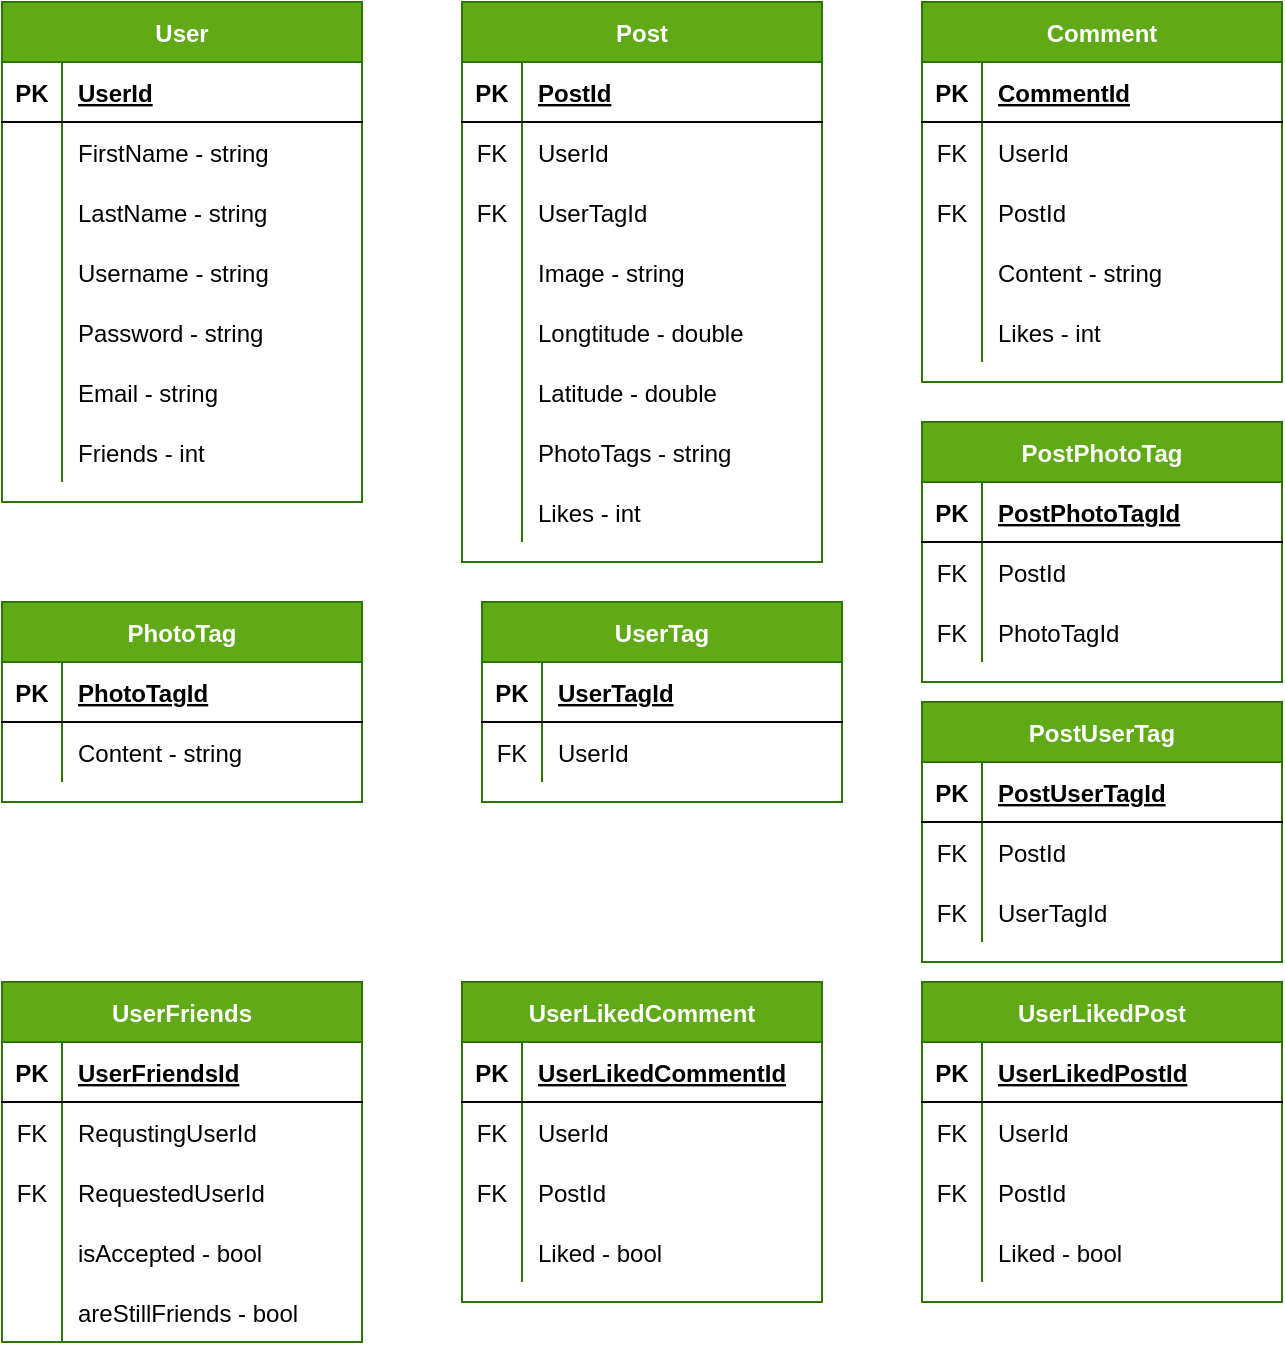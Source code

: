 <mxfile version="14.2.4" type="embed">
    <diagram id="I5NJvTmJMF4nNeyqEDwr" name="Page-1">
        <mxGraphModel dx="1089" dy="403" grid="1" gridSize="10" guides="1" tooltips="1" connect="1" arrows="1" fold="1" page="1" pageScale="1" pageWidth="850" pageHeight="1100" math="0" shadow="0">
            <root>
                <mxCell id="0"/>
                <mxCell id="1" parent="0"/>
                <mxCell id="ZgdpZ0IjfN8x_XqRDHBk-5" value="User" style="shape=table;startSize=30;container=1;collapsible=1;childLayout=tableLayout;fixedRows=1;rowLines=0;fontStyle=1;align=center;resizeLast=1;fillColor=#60a917;strokeColor=#2D7600;fontColor=#ffffff;" parent="1" vertex="1">
                    <mxGeometry x="40" y="40" width="180" height="250" as="geometry"/>
                </mxCell>
                <mxCell id="ZgdpZ0IjfN8x_XqRDHBk-6" value="" style="shape=partialRectangle;collapsible=0;dropTarget=0;pointerEvents=0;fillColor=none;top=0;left=0;bottom=1;right=0;points=[[0,0.5],[1,0.5]];portConstraint=eastwest;" parent="ZgdpZ0IjfN8x_XqRDHBk-5" vertex="1">
                    <mxGeometry y="30" width="180" height="30" as="geometry"/>
                </mxCell>
                <mxCell id="ZgdpZ0IjfN8x_XqRDHBk-7" value="PK" style="shape=partialRectangle;connectable=0;fillColor=none;top=0;left=0;bottom=0;right=0;fontStyle=1;overflow=hidden;" parent="ZgdpZ0IjfN8x_XqRDHBk-6" vertex="1">
                    <mxGeometry width="30" height="30" as="geometry"/>
                </mxCell>
                <mxCell id="ZgdpZ0IjfN8x_XqRDHBk-8" value="UserId" style="shape=partialRectangle;connectable=0;fillColor=none;top=0;left=0;bottom=0;right=0;align=left;spacingLeft=6;fontStyle=5;overflow=hidden;" parent="ZgdpZ0IjfN8x_XqRDHBk-6" vertex="1">
                    <mxGeometry x="30" width="150" height="30" as="geometry"/>
                </mxCell>
                <mxCell id="ZgdpZ0IjfN8x_XqRDHBk-9" value="" style="shape=partialRectangle;collapsible=0;dropTarget=0;pointerEvents=0;fillColor=none;top=0;left=0;bottom=0;right=0;points=[[0,0.5],[1,0.5]];portConstraint=eastwest;" parent="ZgdpZ0IjfN8x_XqRDHBk-5" vertex="1">
                    <mxGeometry y="60" width="180" height="30" as="geometry"/>
                </mxCell>
                <mxCell id="ZgdpZ0IjfN8x_XqRDHBk-10" value="" style="shape=partialRectangle;connectable=0;fillColor=none;top=0;left=0;bottom=0;right=0;editable=1;overflow=hidden;" parent="ZgdpZ0IjfN8x_XqRDHBk-9" vertex="1">
                    <mxGeometry width="30" height="30" as="geometry"/>
                </mxCell>
                <mxCell id="ZgdpZ0IjfN8x_XqRDHBk-11" value="FirstName - string" style="shape=partialRectangle;connectable=0;fillColor=none;top=0;left=0;bottom=0;right=0;align=left;spacingLeft=6;overflow=hidden;" parent="ZgdpZ0IjfN8x_XqRDHBk-9" vertex="1">
                    <mxGeometry x="30" width="150" height="30" as="geometry"/>
                </mxCell>
                <mxCell id="ZgdpZ0IjfN8x_XqRDHBk-12" value="" style="shape=partialRectangle;collapsible=0;dropTarget=0;pointerEvents=0;fillColor=none;top=0;left=0;bottom=0;right=0;points=[[0,0.5],[1,0.5]];portConstraint=eastwest;" parent="ZgdpZ0IjfN8x_XqRDHBk-5" vertex="1">
                    <mxGeometry y="90" width="180" height="30" as="geometry"/>
                </mxCell>
                <mxCell id="ZgdpZ0IjfN8x_XqRDHBk-13" value="" style="shape=partialRectangle;connectable=0;fillColor=none;top=0;left=0;bottom=0;right=0;editable=1;overflow=hidden;" parent="ZgdpZ0IjfN8x_XqRDHBk-12" vertex="1">
                    <mxGeometry width="30" height="30" as="geometry"/>
                </mxCell>
                <mxCell id="ZgdpZ0IjfN8x_XqRDHBk-14" value="LastName - string" style="shape=partialRectangle;connectable=0;fillColor=none;top=0;left=0;bottom=0;right=0;align=left;spacingLeft=6;overflow=hidden;" parent="ZgdpZ0IjfN8x_XqRDHBk-12" vertex="1">
                    <mxGeometry x="30" width="150" height="30" as="geometry"/>
                </mxCell>
                <mxCell id="ZgdpZ0IjfN8x_XqRDHBk-15" value="" style="shape=partialRectangle;collapsible=0;dropTarget=0;pointerEvents=0;fillColor=none;top=0;left=0;bottom=0;right=0;points=[[0,0.5],[1,0.5]];portConstraint=eastwest;" parent="ZgdpZ0IjfN8x_XqRDHBk-5" vertex="1">
                    <mxGeometry y="120" width="180" height="30" as="geometry"/>
                </mxCell>
                <mxCell id="ZgdpZ0IjfN8x_XqRDHBk-16" value="" style="shape=partialRectangle;connectable=0;fillColor=none;top=0;left=0;bottom=0;right=0;editable=1;overflow=hidden;" parent="ZgdpZ0IjfN8x_XqRDHBk-15" vertex="1">
                    <mxGeometry width="30" height="30" as="geometry"/>
                </mxCell>
                <mxCell id="ZgdpZ0IjfN8x_XqRDHBk-17" value="Username - string" style="shape=partialRectangle;connectable=0;fillColor=none;top=0;left=0;bottom=0;right=0;align=left;spacingLeft=6;overflow=hidden;" parent="ZgdpZ0IjfN8x_XqRDHBk-15" vertex="1">
                    <mxGeometry x="30" width="150" height="30" as="geometry"/>
                </mxCell>
                <mxCell id="ZgdpZ0IjfN8x_XqRDHBk-19" value="" style="shape=partialRectangle;collapsible=0;dropTarget=0;pointerEvents=0;fillColor=none;top=0;left=0;bottom=0;right=0;points=[[0,0.5],[1,0.5]];portConstraint=eastwest;" parent="ZgdpZ0IjfN8x_XqRDHBk-5" vertex="1">
                    <mxGeometry y="150" width="180" height="30" as="geometry"/>
                </mxCell>
                <mxCell id="ZgdpZ0IjfN8x_XqRDHBk-20" value="" style="shape=partialRectangle;connectable=0;fillColor=none;top=0;left=0;bottom=0;right=0;editable=1;overflow=hidden;" parent="ZgdpZ0IjfN8x_XqRDHBk-19" vertex="1">
                    <mxGeometry width="30" height="30" as="geometry"/>
                </mxCell>
                <mxCell id="ZgdpZ0IjfN8x_XqRDHBk-21" value="Password - string" style="shape=partialRectangle;connectable=0;fillColor=none;top=0;left=0;bottom=0;right=0;align=left;spacingLeft=6;overflow=hidden;" parent="ZgdpZ0IjfN8x_XqRDHBk-19" vertex="1">
                    <mxGeometry x="30" width="150" height="30" as="geometry"/>
                </mxCell>
                <mxCell id="ZgdpZ0IjfN8x_XqRDHBk-22" value="" style="shape=partialRectangle;collapsible=0;dropTarget=0;pointerEvents=0;fillColor=none;top=0;left=0;bottom=0;right=0;points=[[0,0.5],[1,0.5]];portConstraint=eastwest;" parent="ZgdpZ0IjfN8x_XqRDHBk-5" vertex="1">
                    <mxGeometry y="180" width="180" height="30" as="geometry"/>
                </mxCell>
                <mxCell id="ZgdpZ0IjfN8x_XqRDHBk-23" value="" style="shape=partialRectangle;connectable=0;fillColor=none;top=0;left=0;bottom=0;right=0;editable=1;overflow=hidden;" parent="ZgdpZ0IjfN8x_XqRDHBk-22" vertex="1">
                    <mxGeometry width="30" height="30" as="geometry"/>
                </mxCell>
                <mxCell id="ZgdpZ0IjfN8x_XqRDHBk-24" value="Email - string" style="shape=partialRectangle;connectable=0;fillColor=none;top=0;left=0;bottom=0;right=0;align=left;spacingLeft=6;overflow=hidden;" parent="ZgdpZ0IjfN8x_XqRDHBk-22" vertex="1">
                    <mxGeometry x="30" width="150" height="30" as="geometry"/>
                </mxCell>
                <mxCell id="ZgdpZ0IjfN8x_XqRDHBk-96" value="" style="shape=partialRectangle;collapsible=0;dropTarget=0;pointerEvents=0;fillColor=none;top=0;left=0;bottom=0;right=0;points=[[0,0.5],[1,0.5]];portConstraint=eastwest;" parent="ZgdpZ0IjfN8x_XqRDHBk-5" vertex="1">
                    <mxGeometry y="210" width="180" height="30" as="geometry"/>
                </mxCell>
                <mxCell id="ZgdpZ0IjfN8x_XqRDHBk-97" value="" style="shape=partialRectangle;connectable=0;fillColor=none;top=0;left=0;bottom=0;right=0;editable=1;overflow=hidden;" parent="ZgdpZ0IjfN8x_XqRDHBk-96" vertex="1">
                    <mxGeometry width="30" height="30" as="geometry"/>
                </mxCell>
                <mxCell id="ZgdpZ0IjfN8x_XqRDHBk-98" value="Friends - int" style="shape=partialRectangle;connectable=0;fillColor=none;top=0;left=0;bottom=0;right=0;align=left;spacingLeft=6;overflow=hidden;" parent="ZgdpZ0IjfN8x_XqRDHBk-96" vertex="1">
                    <mxGeometry x="30" width="150" height="30" as="geometry"/>
                </mxCell>
                <mxCell id="ZgdpZ0IjfN8x_XqRDHBk-25" value="Post" style="shape=table;startSize=30;container=1;collapsible=1;childLayout=tableLayout;fixedRows=1;rowLines=0;fontStyle=1;align=center;resizeLast=1;fillColor=#60a917;strokeColor=#2D7600;fontColor=#ffffff;" parent="1" vertex="1">
                    <mxGeometry x="270" y="40" width="180" height="280" as="geometry"/>
                </mxCell>
                <mxCell id="ZgdpZ0IjfN8x_XqRDHBk-26" value="" style="shape=partialRectangle;collapsible=0;dropTarget=0;pointerEvents=0;fillColor=none;top=0;left=0;bottom=1;right=0;points=[[0,0.5],[1,0.5]];portConstraint=eastwest;" parent="ZgdpZ0IjfN8x_XqRDHBk-25" vertex="1">
                    <mxGeometry y="30" width="180" height="30" as="geometry"/>
                </mxCell>
                <mxCell id="ZgdpZ0IjfN8x_XqRDHBk-27" value="PK" style="shape=partialRectangle;connectable=0;fillColor=none;top=0;left=0;bottom=0;right=0;fontStyle=1;overflow=hidden;" parent="ZgdpZ0IjfN8x_XqRDHBk-26" vertex="1">
                    <mxGeometry width="30" height="30" as="geometry"/>
                </mxCell>
                <mxCell id="ZgdpZ0IjfN8x_XqRDHBk-28" value="PostId" style="shape=partialRectangle;connectable=0;fillColor=none;top=0;left=0;bottom=0;right=0;align=left;spacingLeft=6;fontStyle=5;overflow=hidden;" parent="ZgdpZ0IjfN8x_XqRDHBk-26" vertex="1">
                    <mxGeometry x="30" width="150" height="30" as="geometry"/>
                </mxCell>
                <mxCell id="ZgdpZ0IjfN8x_XqRDHBk-38" value="" style="shape=partialRectangle;collapsible=0;dropTarget=0;pointerEvents=0;fillColor=none;top=0;left=0;bottom=0;right=0;points=[[0,0.5],[1,0.5]];portConstraint=eastwest;" parent="ZgdpZ0IjfN8x_XqRDHBk-25" vertex="1">
                    <mxGeometry y="60" width="180" height="30" as="geometry"/>
                </mxCell>
                <mxCell id="ZgdpZ0IjfN8x_XqRDHBk-39" value="FK" style="shape=partialRectangle;connectable=0;fillColor=none;top=0;left=0;bottom=0;right=0;fontStyle=0;overflow=hidden;" parent="ZgdpZ0IjfN8x_XqRDHBk-38" vertex="1">
                    <mxGeometry width="30" height="30" as="geometry"/>
                </mxCell>
                <mxCell id="ZgdpZ0IjfN8x_XqRDHBk-40" value="UserId" style="shape=partialRectangle;connectable=0;fillColor=none;top=0;left=0;bottom=0;right=0;align=left;spacingLeft=6;fontStyle=0;overflow=hidden;" parent="ZgdpZ0IjfN8x_XqRDHBk-38" vertex="1">
                    <mxGeometry x="30" width="150" height="30" as="geometry"/>
                </mxCell>
                <mxCell id="ZgdpZ0IjfN8x_XqRDHBk-35" value="" style="shape=partialRectangle;collapsible=0;dropTarget=0;pointerEvents=0;fillColor=none;top=0;left=0;bottom=0;right=0;points=[[0,0.5],[1,0.5]];portConstraint=eastwest;" parent="ZgdpZ0IjfN8x_XqRDHBk-25" vertex="1">
                    <mxGeometry y="90" width="180" height="30" as="geometry"/>
                </mxCell>
                <mxCell id="ZgdpZ0IjfN8x_XqRDHBk-36" value="FK" style="shape=partialRectangle;connectable=0;fillColor=none;top=0;left=0;bottom=0;right=0;editable=1;overflow=hidden;" parent="ZgdpZ0IjfN8x_XqRDHBk-35" vertex="1">
                    <mxGeometry width="30" height="30" as="geometry"/>
                </mxCell>
                <mxCell id="ZgdpZ0IjfN8x_XqRDHBk-37" value="UserTagId" style="shape=partialRectangle;connectable=0;fillColor=none;top=0;left=0;bottom=0;right=0;align=left;spacingLeft=6;overflow=hidden;" parent="ZgdpZ0IjfN8x_XqRDHBk-35" vertex="1">
                    <mxGeometry x="30" width="150" height="30" as="geometry"/>
                </mxCell>
                <mxCell id="ZgdpZ0IjfN8x_XqRDHBk-115" value="" style="shape=partialRectangle;collapsible=0;dropTarget=0;pointerEvents=0;fillColor=none;top=0;left=0;bottom=0;right=0;points=[[0,0.5],[1,0.5]];portConstraint=eastwest;" parent="ZgdpZ0IjfN8x_XqRDHBk-25" vertex="1">
                    <mxGeometry y="120" width="180" height="30" as="geometry"/>
                </mxCell>
                <mxCell id="ZgdpZ0IjfN8x_XqRDHBk-116" value="" style="shape=partialRectangle;connectable=0;fillColor=none;top=0;left=0;bottom=0;right=0;editable=1;overflow=hidden;" parent="ZgdpZ0IjfN8x_XqRDHBk-115" vertex="1">
                    <mxGeometry width="30" height="30" as="geometry"/>
                </mxCell>
                <mxCell id="ZgdpZ0IjfN8x_XqRDHBk-117" value="Image - string" style="shape=partialRectangle;connectable=0;fillColor=none;top=0;left=0;bottom=0;right=0;align=left;spacingLeft=6;overflow=hidden;" parent="ZgdpZ0IjfN8x_XqRDHBk-115" vertex="1">
                    <mxGeometry x="30" width="150" height="30" as="geometry"/>
                </mxCell>
                <mxCell id="ZgdpZ0IjfN8x_XqRDHBk-29" value="" style="shape=partialRectangle;collapsible=0;dropTarget=0;pointerEvents=0;fillColor=none;top=0;left=0;bottom=0;right=0;points=[[0,0.5],[1,0.5]];portConstraint=eastwest;" parent="ZgdpZ0IjfN8x_XqRDHBk-25" vertex="1">
                    <mxGeometry y="150" width="180" height="30" as="geometry"/>
                </mxCell>
                <mxCell id="ZgdpZ0IjfN8x_XqRDHBk-30" value="" style="shape=partialRectangle;connectable=0;fillColor=none;top=0;left=0;bottom=0;right=0;editable=1;overflow=hidden;" parent="ZgdpZ0IjfN8x_XqRDHBk-29" vertex="1">
                    <mxGeometry width="30" height="30" as="geometry"/>
                </mxCell>
                <mxCell id="ZgdpZ0IjfN8x_XqRDHBk-31" value="Longtitude - double" style="shape=partialRectangle;connectable=0;fillColor=none;top=0;left=0;bottom=0;right=0;align=left;spacingLeft=6;overflow=hidden;" parent="ZgdpZ0IjfN8x_XqRDHBk-29" vertex="1">
                    <mxGeometry x="30" width="150" height="30" as="geometry"/>
                </mxCell>
                <mxCell id="ZgdpZ0IjfN8x_XqRDHBk-32" value="" style="shape=partialRectangle;collapsible=0;dropTarget=0;pointerEvents=0;fillColor=none;top=0;left=0;bottom=0;right=0;points=[[0,0.5],[1,0.5]];portConstraint=eastwest;" parent="ZgdpZ0IjfN8x_XqRDHBk-25" vertex="1">
                    <mxGeometry y="180" width="180" height="30" as="geometry"/>
                </mxCell>
                <mxCell id="ZgdpZ0IjfN8x_XqRDHBk-33" value="" style="shape=partialRectangle;connectable=0;fillColor=none;top=0;left=0;bottom=0;right=0;editable=1;overflow=hidden;" parent="ZgdpZ0IjfN8x_XqRDHBk-32" vertex="1">
                    <mxGeometry width="30" height="30" as="geometry"/>
                </mxCell>
                <mxCell id="ZgdpZ0IjfN8x_XqRDHBk-34" value="Latitude - double" style="shape=partialRectangle;connectable=0;fillColor=none;top=0;left=0;bottom=0;right=0;align=left;spacingLeft=6;overflow=hidden;" parent="ZgdpZ0IjfN8x_XqRDHBk-32" vertex="1">
                    <mxGeometry x="30" width="150" height="30" as="geometry"/>
                </mxCell>
                <mxCell id="ZgdpZ0IjfN8x_XqRDHBk-118" value="" style="shape=partialRectangle;collapsible=0;dropTarget=0;pointerEvents=0;fillColor=none;top=0;left=0;bottom=0;right=0;points=[[0,0.5],[1,0.5]];portConstraint=eastwest;" parent="ZgdpZ0IjfN8x_XqRDHBk-25" vertex="1">
                    <mxGeometry y="210" width="180" height="30" as="geometry"/>
                </mxCell>
                <mxCell id="ZgdpZ0IjfN8x_XqRDHBk-119" value="" style="shape=partialRectangle;connectable=0;fillColor=none;top=0;left=0;bottom=0;right=0;editable=1;overflow=hidden;" parent="ZgdpZ0IjfN8x_XqRDHBk-118" vertex="1">
                    <mxGeometry width="30" height="30" as="geometry"/>
                </mxCell>
                <mxCell id="ZgdpZ0IjfN8x_XqRDHBk-120" value="PhotoTags - string" style="shape=partialRectangle;connectable=0;fillColor=none;top=0;left=0;bottom=0;right=0;align=left;spacingLeft=6;overflow=hidden;" parent="ZgdpZ0IjfN8x_XqRDHBk-118" vertex="1">
                    <mxGeometry x="30" width="150" height="30" as="geometry"/>
                </mxCell>
                <mxCell id="ZgdpZ0IjfN8x_XqRDHBk-45" value="" style="shape=partialRectangle;collapsible=0;dropTarget=0;pointerEvents=0;fillColor=none;top=0;left=0;bottom=0;right=0;points=[[0,0.5],[1,0.5]];portConstraint=eastwest;" parent="ZgdpZ0IjfN8x_XqRDHBk-25" vertex="1">
                    <mxGeometry y="240" width="180" height="30" as="geometry"/>
                </mxCell>
                <mxCell id="ZgdpZ0IjfN8x_XqRDHBk-46" value="" style="shape=partialRectangle;connectable=0;fillColor=none;top=0;left=0;bottom=0;right=0;editable=1;overflow=hidden;" parent="ZgdpZ0IjfN8x_XqRDHBk-45" vertex="1">
                    <mxGeometry width="30" height="30" as="geometry"/>
                </mxCell>
                <mxCell id="ZgdpZ0IjfN8x_XqRDHBk-47" value="Likes - int" style="shape=partialRectangle;connectable=0;fillColor=none;top=0;left=0;bottom=0;right=0;align=left;spacingLeft=6;overflow=hidden;" parent="ZgdpZ0IjfN8x_XqRDHBk-45" vertex="1">
                    <mxGeometry x="30" width="150" height="30" as="geometry"/>
                </mxCell>
                <mxCell id="ZgdpZ0IjfN8x_XqRDHBk-48" value="Comment" style="shape=table;startSize=30;container=1;collapsible=1;childLayout=tableLayout;fixedRows=1;rowLines=0;fontStyle=1;align=center;resizeLast=1;fillColor=#60a917;strokeColor=#2D7600;fontColor=#ffffff;" parent="1" vertex="1">
                    <mxGeometry x="500" y="40" width="180" height="190" as="geometry"/>
                </mxCell>
                <mxCell id="ZgdpZ0IjfN8x_XqRDHBk-49" value="" style="shape=partialRectangle;collapsible=0;dropTarget=0;pointerEvents=0;fillColor=none;top=0;left=0;bottom=1;right=0;points=[[0,0.5],[1,0.5]];portConstraint=eastwest;" parent="ZgdpZ0IjfN8x_XqRDHBk-48" vertex="1">
                    <mxGeometry y="30" width="180" height="30" as="geometry"/>
                </mxCell>
                <mxCell id="ZgdpZ0IjfN8x_XqRDHBk-50" value="PK" style="shape=partialRectangle;connectable=0;fillColor=none;top=0;left=0;bottom=0;right=0;fontStyle=1;overflow=hidden;" parent="ZgdpZ0IjfN8x_XqRDHBk-49" vertex="1">
                    <mxGeometry width="30" height="30" as="geometry"/>
                </mxCell>
                <mxCell id="ZgdpZ0IjfN8x_XqRDHBk-51" value="CommentId" style="shape=partialRectangle;connectable=0;fillColor=none;top=0;left=0;bottom=0;right=0;align=left;spacingLeft=6;fontStyle=5;overflow=hidden;" parent="ZgdpZ0IjfN8x_XqRDHBk-49" vertex="1">
                    <mxGeometry x="30" width="150" height="30" as="geometry"/>
                </mxCell>
                <mxCell id="ZgdpZ0IjfN8x_XqRDHBk-55" value="" style="shape=partialRectangle;collapsible=0;dropTarget=0;pointerEvents=0;fillColor=none;top=0;left=0;bottom=0;right=0;points=[[0,0.5],[1,0.5]];portConstraint=eastwest;" parent="ZgdpZ0IjfN8x_XqRDHBk-48" vertex="1">
                    <mxGeometry y="60" width="180" height="30" as="geometry"/>
                </mxCell>
                <mxCell id="ZgdpZ0IjfN8x_XqRDHBk-56" value="FK" style="shape=partialRectangle;connectable=0;fillColor=none;top=0;left=0;bottom=0;right=0;editable=1;overflow=hidden;" parent="ZgdpZ0IjfN8x_XqRDHBk-55" vertex="1">
                    <mxGeometry width="30" height="30" as="geometry"/>
                </mxCell>
                <mxCell id="ZgdpZ0IjfN8x_XqRDHBk-57" value="UserId" style="shape=partialRectangle;connectable=0;fillColor=none;top=0;left=0;bottom=0;right=0;align=left;spacingLeft=6;overflow=hidden;" parent="ZgdpZ0IjfN8x_XqRDHBk-55" vertex="1">
                    <mxGeometry x="30" width="150" height="30" as="geometry"/>
                </mxCell>
                <mxCell id="ZgdpZ0IjfN8x_XqRDHBk-112" value="" style="shape=partialRectangle;collapsible=0;dropTarget=0;pointerEvents=0;fillColor=none;top=0;left=0;bottom=0;right=0;points=[[0,0.5],[1,0.5]];portConstraint=eastwest;" parent="ZgdpZ0IjfN8x_XqRDHBk-48" vertex="1">
                    <mxGeometry y="90" width="180" height="30" as="geometry"/>
                </mxCell>
                <mxCell id="ZgdpZ0IjfN8x_XqRDHBk-113" value="FK" style="shape=partialRectangle;connectable=0;fillColor=none;top=0;left=0;bottom=0;right=0;fontStyle=0;overflow=hidden;" parent="ZgdpZ0IjfN8x_XqRDHBk-112" vertex="1">
                    <mxGeometry width="30" height="30" as="geometry"/>
                </mxCell>
                <mxCell id="ZgdpZ0IjfN8x_XqRDHBk-114" value="PostId" style="shape=partialRectangle;connectable=0;fillColor=none;top=0;left=0;bottom=0;right=0;align=left;spacingLeft=6;fontStyle=0;overflow=hidden;" parent="ZgdpZ0IjfN8x_XqRDHBk-112" vertex="1">
                    <mxGeometry x="30" width="150" height="30" as="geometry"/>
                </mxCell>
                <mxCell id="ZgdpZ0IjfN8x_XqRDHBk-52" value="" style="shape=partialRectangle;collapsible=0;dropTarget=0;pointerEvents=0;fillColor=none;top=0;left=0;bottom=0;right=0;points=[[0,0.5],[1,0.5]];portConstraint=eastwest;" parent="ZgdpZ0IjfN8x_XqRDHBk-48" vertex="1">
                    <mxGeometry y="120" width="180" height="30" as="geometry"/>
                </mxCell>
                <mxCell id="ZgdpZ0IjfN8x_XqRDHBk-53" value="" style="shape=partialRectangle;connectable=0;fillColor=none;top=0;left=0;bottom=0;right=0;editable=1;overflow=hidden;" parent="ZgdpZ0IjfN8x_XqRDHBk-52" vertex="1">
                    <mxGeometry width="30" height="30" as="geometry"/>
                </mxCell>
                <mxCell id="ZgdpZ0IjfN8x_XqRDHBk-54" value="Content - string" style="shape=partialRectangle;connectable=0;fillColor=none;top=0;left=0;bottom=0;right=0;align=left;spacingLeft=6;overflow=hidden;" parent="ZgdpZ0IjfN8x_XqRDHBk-52" vertex="1">
                    <mxGeometry x="30" width="150" height="30" as="geometry"/>
                </mxCell>
                <mxCell id="ZgdpZ0IjfN8x_XqRDHBk-58" value="" style="shape=partialRectangle;collapsible=0;dropTarget=0;pointerEvents=0;fillColor=none;top=0;left=0;bottom=0;right=0;points=[[0,0.5],[1,0.5]];portConstraint=eastwest;" parent="ZgdpZ0IjfN8x_XqRDHBk-48" vertex="1">
                    <mxGeometry y="150" width="180" height="30" as="geometry"/>
                </mxCell>
                <mxCell id="ZgdpZ0IjfN8x_XqRDHBk-59" value="" style="shape=partialRectangle;connectable=0;fillColor=none;top=0;left=0;bottom=0;right=0;editable=1;overflow=hidden;" parent="ZgdpZ0IjfN8x_XqRDHBk-58" vertex="1">
                    <mxGeometry width="30" height="30" as="geometry"/>
                </mxCell>
                <mxCell id="ZgdpZ0IjfN8x_XqRDHBk-60" value="Likes - int" style="shape=partialRectangle;connectable=0;fillColor=none;top=0;left=0;bottom=0;right=0;align=left;spacingLeft=6;overflow=hidden;" parent="ZgdpZ0IjfN8x_XqRDHBk-58" vertex="1">
                    <mxGeometry x="30" width="150" height="30" as="geometry"/>
                </mxCell>
                <mxCell id="ZgdpZ0IjfN8x_XqRDHBk-77" value="UserFriends" style="shape=table;startSize=30;container=1;collapsible=1;childLayout=tableLayout;fixedRows=1;rowLines=0;fontStyle=1;align=center;resizeLast=1;fillColor=#60a917;strokeColor=#2D7600;fontColor=#ffffff;" parent="1" vertex="1">
                    <mxGeometry x="40" y="530" width="180" height="180" as="geometry"/>
                </mxCell>
                <mxCell id="ZgdpZ0IjfN8x_XqRDHBk-78" value="" style="shape=partialRectangle;collapsible=0;dropTarget=0;pointerEvents=0;fillColor=none;top=0;left=0;bottom=1;right=0;points=[[0,0.5],[1,0.5]];portConstraint=eastwest;" parent="ZgdpZ0IjfN8x_XqRDHBk-77" vertex="1">
                    <mxGeometry y="30" width="180" height="30" as="geometry"/>
                </mxCell>
                <mxCell id="ZgdpZ0IjfN8x_XqRDHBk-79" value="PK" style="shape=partialRectangle;connectable=0;fillColor=none;top=0;left=0;bottom=0;right=0;fontStyle=1;overflow=hidden;" parent="ZgdpZ0IjfN8x_XqRDHBk-78" vertex="1">
                    <mxGeometry width="30" height="30" as="geometry"/>
                </mxCell>
                <mxCell id="ZgdpZ0IjfN8x_XqRDHBk-80" value="UserFriendsId" style="shape=partialRectangle;connectable=0;fillColor=none;top=0;left=0;bottom=0;right=0;align=left;spacingLeft=6;fontStyle=5;overflow=hidden;" parent="ZgdpZ0IjfN8x_XqRDHBk-78" vertex="1">
                    <mxGeometry x="30" width="150" height="30" as="geometry"/>
                </mxCell>
                <mxCell id="ZgdpZ0IjfN8x_XqRDHBk-93" value="" style="shape=partialRectangle;collapsible=0;dropTarget=0;pointerEvents=0;fillColor=none;top=0;left=0;bottom=0;right=0;points=[[0,0.5],[1,0.5]];portConstraint=eastwest;" parent="ZgdpZ0IjfN8x_XqRDHBk-77" vertex="1">
                    <mxGeometry y="60" width="180" height="30" as="geometry"/>
                </mxCell>
                <mxCell id="ZgdpZ0IjfN8x_XqRDHBk-94" value="FK" style="shape=partialRectangle;connectable=0;fillColor=none;top=0;left=0;bottom=0;right=0;fontStyle=0;overflow=hidden;" parent="ZgdpZ0IjfN8x_XqRDHBk-93" vertex="1">
                    <mxGeometry width="30" height="30" as="geometry"/>
                </mxCell>
                <mxCell id="ZgdpZ0IjfN8x_XqRDHBk-95" value="RequstingUserId" style="shape=partialRectangle;connectable=0;fillColor=none;top=0;left=0;bottom=0;right=0;align=left;spacingLeft=6;fontStyle=0;overflow=hidden;" parent="ZgdpZ0IjfN8x_XqRDHBk-93" vertex="1">
                    <mxGeometry x="30" width="150" height="30" as="geometry"/>
                </mxCell>
                <mxCell id="ZgdpZ0IjfN8x_XqRDHBk-90" value="" style="shape=partialRectangle;collapsible=0;dropTarget=0;pointerEvents=0;fillColor=none;top=0;left=0;bottom=0;right=0;points=[[0,0.5],[1,0.5]];portConstraint=eastwest;" parent="ZgdpZ0IjfN8x_XqRDHBk-77" vertex="1">
                    <mxGeometry y="90" width="180" height="30" as="geometry"/>
                </mxCell>
                <mxCell id="ZgdpZ0IjfN8x_XqRDHBk-91" value="FK" style="shape=partialRectangle;connectable=0;fillColor=none;top=0;left=0;bottom=0;right=0;fontStyle=0;overflow=hidden;" parent="ZgdpZ0IjfN8x_XqRDHBk-90" vertex="1">
                    <mxGeometry width="30" height="30" as="geometry"/>
                </mxCell>
                <mxCell id="ZgdpZ0IjfN8x_XqRDHBk-92" value="RequestedUserId" style="shape=partialRectangle;connectable=0;fillColor=none;top=0;left=0;bottom=0;right=0;align=left;spacingLeft=6;fontStyle=0;overflow=hidden;" parent="ZgdpZ0IjfN8x_XqRDHBk-90" vertex="1">
                    <mxGeometry x="30" width="150" height="30" as="geometry"/>
                </mxCell>
                <mxCell id="ZgdpZ0IjfN8x_XqRDHBk-81" value="" style="shape=partialRectangle;collapsible=0;dropTarget=0;pointerEvents=0;fillColor=none;top=0;left=0;bottom=0;right=0;points=[[0,0.5],[1,0.5]];portConstraint=eastwest;" parent="ZgdpZ0IjfN8x_XqRDHBk-77" vertex="1">
                    <mxGeometry y="120" width="180" height="30" as="geometry"/>
                </mxCell>
                <mxCell id="ZgdpZ0IjfN8x_XqRDHBk-82" value="" style="shape=partialRectangle;connectable=0;fillColor=none;top=0;left=0;bottom=0;right=0;editable=1;overflow=hidden;" parent="ZgdpZ0IjfN8x_XqRDHBk-81" vertex="1">
                    <mxGeometry width="30" height="30" as="geometry"/>
                </mxCell>
                <mxCell id="ZgdpZ0IjfN8x_XqRDHBk-83" value="isAccepted - bool" style="shape=partialRectangle;connectable=0;fillColor=none;top=0;left=0;bottom=0;right=0;align=left;spacingLeft=6;overflow=hidden;" parent="ZgdpZ0IjfN8x_XqRDHBk-81" vertex="1">
                    <mxGeometry x="30" width="150" height="30" as="geometry"/>
                </mxCell>
                <mxCell id="ZgdpZ0IjfN8x_XqRDHBk-84" value="" style="shape=partialRectangle;collapsible=0;dropTarget=0;pointerEvents=0;fillColor=none;top=0;left=0;bottom=0;right=0;points=[[0,0.5],[1,0.5]];portConstraint=eastwest;" parent="ZgdpZ0IjfN8x_XqRDHBk-77" vertex="1">
                    <mxGeometry y="150" width="180" height="30" as="geometry"/>
                </mxCell>
                <mxCell id="ZgdpZ0IjfN8x_XqRDHBk-85" value="" style="shape=partialRectangle;connectable=0;fillColor=none;top=0;left=0;bottom=0;right=0;editable=1;overflow=hidden;" parent="ZgdpZ0IjfN8x_XqRDHBk-84" vertex="1">
                    <mxGeometry width="30" height="30" as="geometry"/>
                </mxCell>
                <mxCell id="ZgdpZ0IjfN8x_XqRDHBk-86" value="areStillFriends - bool" style="shape=partialRectangle;connectable=0;fillColor=none;top=0;left=0;bottom=0;right=0;align=left;spacingLeft=6;overflow=hidden;" parent="ZgdpZ0IjfN8x_XqRDHBk-84" vertex="1">
                    <mxGeometry x="30" width="150" height="30" as="geometry"/>
                </mxCell>
                <mxCell id="ZgdpZ0IjfN8x_XqRDHBk-99" value="PhotoTag" style="shape=table;startSize=30;container=1;collapsible=1;childLayout=tableLayout;fixedRows=1;rowLines=0;fontStyle=1;align=center;resizeLast=1;fillColor=#60a917;strokeColor=#2D7600;fontColor=#ffffff;" parent="1" vertex="1">
                    <mxGeometry x="40" y="340" width="180" height="100" as="geometry"/>
                </mxCell>
                <mxCell id="ZgdpZ0IjfN8x_XqRDHBk-100" value="" style="shape=partialRectangle;collapsible=0;dropTarget=0;pointerEvents=0;fillColor=none;top=0;left=0;bottom=1;right=0;points=[[0,0.5],[1,0.5]];portConstraint=eastwest;" parent="ZgdpZ0IjfN8x_XqRDHBk-99" vertex="1">
                    <mxGeometry y="30" width="180" height="30" as="geometry"/>
                </mxCell>
                <mxCell id="ZgdpZ0IjfN8x_XqRDHBk-101" value="PK" style="shape=partialRectangle;connectable=0;fillColor=none;top=0;left=0;bottom=0;right=0;fontStyle=1;overflow=hidden;" parent="ZgdpZ0IjfN8x_XqRDHBk-100" vertex="1">
                    <mxGeometry width="30" height="30" as="geometry"/>
                </mxCell>
                <mxCell id="ZgdpZ0IjfN8x_XqRDHBk-102" value="PhotoTagId" style="shape=partialRectangle;connectable=0;fillColor=none;top=0;left=0;bottom=0;right=0;align=left;spacingLeft=6;fontStyle=5;overflow=hidden;" parent="ZgdpZ0IjfN8x_XqRDHBk-100" vertex="1">
                    <mxGeometry x="30" width="150" height="30" as="geometry"/>
                </mxCell>
                <mxCell id="ZgdpZ0IjfN8x_XqRDHBk-106" value="" style="shape=partialRectangle;collapsible=0;dropTarget=0;pointerEvents=0;fillColor=none;top=0;left=0;bottom=0;right=0;points=[[0,0.5],[1,0.5]];portConstraint=eastwest;" parent="ZgdpZ0IjfN8x_XqRDHBk-99" vertex="1">
                    <mxGeometry y="60" width="180" height="30" as="geometry"/>
                </mxCell>
                <mxCell id="ZgdpZ0IjfN8x_XqRDHBk-107" value="" style="shape=partialRectangle;connectable=0;fillColor=none;top=0;left=0;bottom=0;right=0;editable=1;overflow=hidden;" parent="ZgdpZ0IjfN8x_XqRDHBk-106" vertex="1">
                    <mxGeometry width="30" height="30" as="geometry"/>
                </mxCell>
                <mxCell id="ZgdpZ0IjfN8x_XqRDHBk-108" value="Content - string" style="shape=partialRectangle;connectable=0;fillColor=none;top=0;left=0;bottom=0;right=0;align=left;spacingLeft=6;overflow=hidden;" parent="ZgdpZ0IjfN8x_XqRDHBk-106" vertex="1">
                    <mxGeometry x="30" width="150" height="30" as="geometry"/>
                </mxCell>
                <mxCell id="ZgdpZ0IjfN8x_XqRDHBk-121" value="UserTag" style="shape=table;startSize=30;container=1;collapsible=1;childLayout=tableLayout;fixedRows=1;rowLines=0;fontStyle=1;align=center;resizeLast=1;fillColor=#60a917;strokeColor=#2D7600;fontColor=#ffffff;" parent="1" vertex="1">
                    <mxGeometry x="280" y="340" width="180" height="100" as="geometry"/>
                </mxCell>
                <mxCell id="ZgdpZ0IjfN8x_XqRDHBk-122" value="" style="shape=partialRectangle;collapsible=0;dropTarget=0;pointerEvents=0;fillColor=none;top=0;left=0;bottom=1;right=0;points=[[0,0.5],[1,0.5]];portConstraint=eastwest;" parent="ZgdpZ0IjfN8x_XqRDHBk-121" vertex="1">
                    <mxGeometry y="30" width="180" height="30" as="geometry"/>
                </mxCell>
                <mxCell id="ZgdpZ0IjfN8x_XqRDHBk-123" value="PK" style="shape=partialRectangle;connectable=0;fillColor=none;top=0;left=0;bottom=0;right=0;fontStyle=1;overflow=hidden;" parent="ZgdpZ0IjfN8x_XqRDHBk-122" vertex="1">
                    <mxGeometry width="30" height="30" as="geometry"/>
                </mxCell>
                <mxCell id="ZgdpZ0IjfN8x_XqRDHBk-124" value="UserTagId" style="shape=partialRectangle;connectable=0;fillColor=none;top=0;left=0;bottom=0;right=0;align=left;spacingLeft=6;fontStyle=5;overflow=hidden;" parent="ZgdpZ0IjfN8x_XqRDHBk-122" vertex="1">
                    <mxGeometry x="30" width="150" height="30" as="geometry"/>
                </mxCell>
                <mxCell id="ZgdpZ0IjfN8x_XqRDHBk-128" value="" style="shape=partialRectangle;collapsible=0;dropTarget=0;pointerEvents=0;fillColor=none;top=0;left=0;bottom=0;right=0;points=[[0,0.5],[1,0.5]];portConstraint=eastwest;" parent="ZgdpZ0IjfN8x_XqRDHBk-121" vertex="1">
                    <mxGeometry y="60" width="180" height="30" as="geometry"/>
                </mxCell>
                <mxCell id="ZgdpZ0IjfN8x_XqRDHBk-129" value="FK" style="shape=partialRectangle;connectable=0;fillColor=none;top=0;left=0;bottom=0;right=0;editable=1;overflow=hidden;" parent="ZgdpZ0IjfN8x_XqRDHBk-128" vertex="1">
                    <mxGeometry width="30" height="30" as="geometry"/>
                </mxCell>
                <mxCell id="ZgdpZ0IjfN8x_XqRDHBk-130" value="UserId" style="shape=partialRectangle;connectable=0;fillColor=none;top=0;left=0;bottom=0;right=0;align=left;spacingLeft=6;overflow=hidden;" parent="ZgdpZ0IjfN8x_XqRDHBk-128" vertex="1">
                    <mxGeometry x="30" width="150" height="30" as="geometry"/>
                </mxCell>
                <mxCell id="ZgdpZ0IjfN8x_XqRDHBk-134" value="UserLikedPost" style="shape=table;startSize=30;container=1;collapsible=1;childLayout=tableLayout;fixedRows=1;rowLines=0;fontStyle=1;align=center;resizeLast=1;fillColor=#60a917;strokeColor=#2D7600;fontColor=#ffffff;" parent="1" vertex="1">
                    <mxGeometry x="500" y="530" width="180" height="160" as="geometry"/>
                </mxCell>
                <mxCell id="ZgdpZ0IjfN8x_XqRDHBk-135" value="" style="shape=partialRectangle;collapsible=0;dropTarget=0;pointerEvents=0;fillColor=none;top=0;left=0;bottom=1;right=0;points=[[0,0.5],[1,0.5]];portConstraint=eastwest;" parent="ZgdpZ0IjfN8x_XqRDHBk-134" vertex="1">
                    <mxGeometry y="30" width="180" height="30" as="geometry"/>
                </mxCell>
                <mxCell id="ZgdpZ0IjfN8x_XqRDHBk-136" value="PK" style="shape=partialRectangle;connectable=0;fillColor=none;top=0;left=0;bottom=0;right=0;fontStyle=1;overflow=hidden;" parent="ZgdpZ0IjfN8x_XqRDHBk-135" vertex="1">
                    <mxGeometry width="30" height="30" as="geometry"/>
                </mxCell>
                <mxCell id="ZgdpZ0IjfN8x_XqRDHBk-137" value="UserLikedPostId" style="shape=partialRectangle;connectable=0;fillColor=none;top=0;left=0;bottom=0;right=0;align=left;spacingLeft=6;fontStyle=5;overflow=hidden;" parent="ZgdpZ0IjfN8x_XqRDHBk-135" vertex="1">
                    <mxGeometry x="30" width="150" height="30" as="geometry"/>
                </mxCell>
                <mxCell id="ZgdpZ0IjfN8x_XqRDHBk-138" value="" style="shape=partialRectangle;collapsible=0;dropTarget=0;pointerEvents=0;fillColor=none;top=0;left=0;bottom=0;right=0;points=[[0,0.5],[1,0.5]];portConstraint=eastwest;" parent="ZgdpZ0IjfN8x_XqRDHBk-134" vertex="1">
                    <mxGeometry y="60" width="180" height="30" as="geometry"/>
                </mxCell>
                <mxCell id="ZgdpZ0IjfN8x_XqRDHBk-139" value="FK" style="shape=partialRectangle;connectable=0;fillColor=none;top=0;left=0;bottom=0;right=0;editable=1;overflow=hidden;" parent="ZgdpZ0IjfN8x_XqRDHBk-138" vertex="1">
                    <mxGeometry width="30" height="30" as="geometry"/>
                </mxCell>
                <mxCell id="ZgdpZ0IjfN8x_XqRDHBk-140" value="UserId" style="shape=partialRectangle;connectable=0;fillColor=none;top=0;left=0;bottom=0;right=0;align=left;spacingLeft=6;overflow=hidden;" parent="ZgdpZ0IjfN8x_XqRDHBk-138" vertex="1">
                    <mxGeometry x="30" width="150" height="30" as="geometry"/>
                </mxCell>
                <mxCell id="ZgdpZ0IjfN8x_XqRDHBk-141" value="" style="shape=partialRectangle;collapsible=0;dropTarget=0;pointerEvents=0;fillColor=none;top=0;left=0;bottom=0;right=0;points=[[0,0.5],[1,0.5]];portConstraint=eastwest;" parent="ZgdpZ0IjfN8x_XqRDHBk-134" vertex="1">
                    <mxGeometry y="90" width="180" height="30" as="geometry"/>
                </mxCell>
                <mxCell id="ZgdpZ0IjfN8x_XqRDHBk-142" value="FK" style="shape=partialRectangle;connectable=0;fillColor=none;top=0;left=0;bottom=0;right=0;editable=1;overflow=hidden;" parent="ZgdpZ0IjfN8x_XqRDHBk-141" vertex="1">
                    <mxGeometry width="30" height="30" as="geometry"/>
                </mxCell>
                <mxCell id="ZgdpZ0IjfN8x_XqRDHBk-143" value="PostId" style="shape=partialRectangle;connectable=0;fillColor=none;top=0;left=0;bottom=0;right=0;align=left;spacingLeft=6;overflow=hidden;" parent="ZgdpZ0IjfN8x_XqRDHBk-141" vertex="1">
                    <mxGeometry x="30" width="150" height="30" as="geometry"/>
                </mxCell>
                <mxCell id="ZgdpZ0IjfN8x_XqRDHBk-144" value="" style="shape=partialRectangle;collapsible=0;dropTarget=0;pointerEvents=0;fillColor=none;top=0;left=0;bottom=0;right=0;points=[[0,0.5],[1,0.5]];portConstraint=eastwest;" parent="ZgdpZ0IjfN8x_XqRDHBk-134" vertex="1">
                    <mxGeometry y="120" width="180" height="30" as="geometry"/>
                </mxCell>
                <mxCell id="ZgdpZ0IjfN8x_XqRDHBk-145" value="" style="shape=partialRectangle;connectable=0;fillColor=none;top=0;left=0;bottom=0;right=0;editable=1;overflow=hidden;" parent="ZgdpZ0IjfN8x_XqRDHBk-144" vertex="1">
                    <mxGeometry width="30" height="30" as="geometry"/>
                </mxCell>
                <mxCell id="ZgdpZ0IjfN8x_XqRDHBk-146" value="Liked - bool" style="shape=partialRectangle;connectable=0;fillColor=none;top=0;left=0;bottom=0;right=0;align=left;spacingLeft=6;overflow=hidden;" parent="ZgdpZ0IjfN8x_XqRDHBk-144" vertex="1">
                    <mxGeometry x="30" width="150" height="30" as="geometry"/>
                </mxCell>
                <mxCell id="ZgdpZ0IjfN8x_XqRDHBk-147" value="UserLikedComment" style="shape=table;startSize=30;container=1;collapsible=1;childLayout=tableLayout;fixedRows=1;rowLines=0;fontStyle=1;align=center;resizeLast=1;fillColor=#60a917;strokeColor=#2D7600;fontColor=#ffffff;" parent="1" vertex="1">
                    <mxGeometry x="270" y="530" width="180" height="160" as="geometry"/>
                </mxCell>
                <mxCell id="ZgdpZ0IjfN8x_XqRDHBk-148" value="" style="shape=partialRectangle;collapsible=0;dropTarget=0;pointerEvents=0;fillColor=none;top=0;left=0;bottom=1;right=0;points=[[0,0.5],[1,0.5]];portConstraint=eastwest;" parent="ZgdpZ0IjfN8x_XqRDHBk-147" vertex="1">
                    <mxGeometry y="30" width="180" height="30" as="geometry"/>
                </mxCell>
                <mxCell id="ZgdpZ0IjfN8x_XqRDHBk-149" value="PK" style="shape=partialRectangle;connectable=0;fillColor=none;top=0;left=0;bottom=0;right=0;fontStyle=1;overflow=hidden;" parent="ZgdpZ0IjfN8x_XqRDHBk-148" vertex="1">
                    <mxGeometry width="30" height="30" as="geometry"/>
                </mxCell>
                <mxCell id="ZgdpZ0IjfN8x_XqRDHBk-150" value="UserLikedCommentId" style="shape=partialRectangle;connectable=0;fillColor=none;top=0;left=0;bottom=0;right=0;align=left;spacingLeft=6;fontStyle=5;overflow=hidden;" parent="ZgdpZ0IjfN8x_XqRDHBk-148" vertex="1">
                    <mxGeometry x="30" width="150" height="30" as="geometry"/>
                </mxCell>
                <mxCell id="ZgdpZ0IjfN8x_XqRDHBk-151" value="" style="shape=partialRectangle;collapsible=0;dropTarget=0;pointerEvents=0;fillColor=none;top=0;left=0;bottom=0;right=0;points=[[0,0.5],[1,0.5]];portConstraint=eastwest;" parent="ZgdpZ0IjfN8x_XqRDHBk-147" vertex="1">
                    <mxGeometry y="60" width="180" height="30" as="geometry"/>
                </mxCell>
                <mxCell id="ZgdpZ0IjfN8x_XqRDHBk-152" value="FK" style="shape=partialRectangle;connectable=0;fillColor=none;top=0;left=0;bottom=0;right=0;editable=1;overflow=hidden;" parent="ZgdpZ0IjfN8x_XqRDHBk-151" vertex="1">
                    <mxGeometry width="30" height="30" as="geometry"/>
                </mxCell>
                <mxCell id="ZgdpZ0IjfN8x_XqRDHBk-153" value="UserId" style="shape=partialRectangle;connectable=0;fillColor=none;top=0;left=0;bottom=0;right=0;align=left;spacingLeft=6;overflow=hidden;" parent="ZgdpZ0IjfN8x_XqRDHBk-151" vertex="1">
                    <mxGeometry x="30" width="150" height="30" as="geometry"/>
                </mxCell>
                <mxCell id="ZgdpZ0IjfN8x_XqRDHBk-154" value="" style="shape=partialRectangle;collapsible=0;dropTarget=0;pointerEvents=0;fillColor=none;top=0;left=0;bottom=0;right=0;points=[[0,0.5],[1,0.5]];portConstraint=eastwest;" parent="ZgdpZ0IjfN8x_XqRDHBk-147" vertex="1">
                    <mxGeometry y="90" width="180" height="30" as="geometry"/>
                </mxCell>
                <mxCell id="ZgdpZ0IjfN8x_XqRDHBk-155" value="FK" style="shape=partialRectangle;connectable=0;fillColor=none;top=0;left=0;bottom=0;right=0;editable=1;overflow=hidden;" parent="ZgdpZ0IjfN8x_XqRDHBk-154" vertex="1">
                    <mxGeometry width="30" height="30" as="geometry"/>
                </mxCell>
                <mxCell id="ZgdpZ0IjfN8x_XqRDHBk-156" value="PostId" style="shape=partialRectangle;connectable=0;fillColor=none;top=0;left=0;bottom=0;right=0;align=left;spacingLeft=6;overflow=hidden;" parent="ZgdpZ0IjfN8x_XqRDHBk-154" vertex="1">
                    <mxGeometry x="30" width="150" height="30" as="geometry"/>
                </mxCell>
                <mxCell id="ZgdpZ0IjfN8x_XqRDHBk-157" value="" style="shape=partialRectangle;collapsible=0;dropTarget=0;pointerEvents=0;fillColor=none;top=0;left=0;bottom=0;right=0;points=[[0,0.5],[1,0.5]];portConstraint=eastwest;" parent="ZgdpZ0IjfN8x_XqRDHBk-147" vertex="1">
                    <mxGeometry y="120" width="180" height="30" as="geometry"/>
                </mxCell>
                <mxCell id="ZgdpZ0IjfN8x_XqRDHBk-158" value="" style="shape=partialRectangle;connectable=0;fillColor=none;top=0;left=0;bottom=0;right=0;editable=1;overflow=hidden;" parent="ZgdpZ0IjfN8x_XqRDHBk-157" vertex="1">
                    <mxGeometry width="30" height="30" as="geometry"/>
                </mxCell>
                <mxCell id="ZgdpZ0IjfN8x_XqRDHBk-159" value="Liked - bool" style="shape=partialRectangle;connectable=0;fillColor=none;top=0;left=0;bottom=0;right=0;align=left;spacingLeft=6;overflow=hidden;" parent="ZgdpZ0IjfN8x_XqRDHBk-157" vertex="1">
                    <mxGeometry x="30" width="150" height="30" as="geometry"/>
                </mxCell>
                <mxCell id="ZgdpZ0IjfN8x_XqRDHBk-160" value="PostPhotoTag" style="shape=table;startSize=30;container=1;collapsible=1;childLayout=tableLayout;fixedRows=1;rowLines=0;fontStyle=1;align=center;resizeLast=1;fillColor=#60a917;strokeColor=#2D7600;fontColor=#ffffff;" parent="1" vertex="1">
                    <mxGeometry x="500" y="250" width="180" height="130" as="geometry"/>
                </mxCell>
                <mxCell id="ZgdpZ0IjfN8x_XqRDHBk-161" value="" style="shape=partialRectangle;collapsible=0;dropTarget=0;pointerEvents=0;fillColor=none;top=0;left=0;bottom=1;right=0;points=[[0,0.5],[1,0.5]];portConstraint=eastwest;" parent="ZgdpZ0IjfN8x_XqRDHBk-160" vertex="1">
                    <mxGeometry y="30" width="180" height="30" as="geometry"/>
                </mxCell>
                <mxCell id="ZgdpZ0IjfN8x_XqRDHBk-162" value="PK" style="shape=partialRectangle;connectable=0;fillColor=none;top=0;left=0;bottom=0;right=0;fontStyle=1;overflow=hidden;" parent="ZgdpZ0IjfN8x_XqRDHBk-161" vertex="1">
                    <mxGeometry width="30" height="30" as="geometry"/>
                </mxCell>
                <mxCell id="ZgdpZ0IjfN8x_XqRDHBk-163" value="PostPhotoTagId" style="shape=partialRectangle;connectable=0;fillColor=none;top=0;left=0;bottom=0;right=0;align=left;spacingLeft=6;fontStyle=5;overflow=hidden;" parent="ZgdpZ0IjfN8x_XqRDHBk-161" vertex="1">
                    <mxGeometry x="30" width="150" height="30" as="geometry"/>
                </mxCell>
                <mxCell id="ZgdpZ0IjfN8x_XqRDHBk-164" value="" style="shape=partialRectangle;collapsible=0;dropTarget=0;pointerEvents=0;fillColor=none;top=0;left=0;bottom=0;right=0;points=[[0,0.5],[1,0.5]];portConstraint=eastwest;" parent="ZgdpZ0IjfN8x_XqRDHBk-160" vertex="1">
                    <mxGeometry y="60" width="180" height="30" as="geometry"/>
                </mxCell>
                <mxCell id="ZgdpZ0IjfN8x_XqRDHBk-165" value="FK" style="shape=partialRectangle;connectable=0;fillColor=none;top=0;left=0;bottom=0;right=0;editable=1;overflow=hidden;" parent="ZgdpZ0IjfN8x_XqRDHBk-164" vertex="1">
                    <mxGeometry width="30" height="30" as="geometry"/>
                </mxCell>
                <mxCell id="ZgdpZ0IjfN8x_XqRDHBk-166" value="PostId" style="shape=partialRectangle;connectable=0;fillColor=none;top=0;left=0;bottom=0;right=0;align=left;spacingLeft=6;overflow=hidden;" parent="ZgdpZ0IjfN8x_XqRDHBk-164" vertex="1">
                    <mxGeometry x="30" width="150" height="30" as="geometry"/>
                </mxCell>
                <mxCell id="ZgdpZ0IjfN8x_XqRDHBk-170" value="" style="shape=partialRectangle;collapsible=0;dropTarget=0;pointerEvents=0;fillColor=none;top=0;left=0;bottom=0;right=0;points=[[0,0.5],[1,0.5]];portConstraint=eastwest;" parent="ZgdpZ0IjfN8x_XqRDHBk-160" vertex="1">
                    <mxGeometry y="90" width="180" height="30" as="geometry"/>
                </mxCell>
                <mxCell id="ZgdpZ0IjfN8x_XqRDHBk-171" value="FK" style="shape=partialRectangle;connectable=0;fillColor=none;top=0;left=0;bottom=0;right=0;editable=1;overflow=hidden;" parent="ZgdpZ0IjfN8x_XqRDHBk-170" vertex="1">
                    <mxGeometry width="30" height="30" as="geometry"/>
                </mxCell>
                <mxCell id="ZgdpZ0IjfN8x_XqRDHBk-172" value="PhotoTagId" style="shape=partialRectangle;connectable=0;fillColor=none;top=0;left=0;bottom=0;right=0;align=left;spacingLeft=6;overflow=hidden;" parent="ZgdpZ0IjfN8x_XqRDHBk-170" vertex="1">
                    <mxGeometry x="30" width="150" height="30" as="geometry"/>
                </mxCell>
                <mxCell id="ZgdpZ0IjfN8x_XqRDHBk-173" value="PostUserTag" style="shape=table;startSize=30;container=1;collapsible=1;childLayout=tableLayout;fixedRows=1;rowLines=0;fontStyle=1;align=center;resizeLast=1;fillColor=#60a917;strokeColor=#2D7600;fontColor=#ffffff;" parent="1" vertex="1">
                    <mxGeometry x="500" y="390" width="180" height="130" as="geometry"/>
                </mxCell>
                <mxCell id="ZgdpZ0IjfN8x_XqRDHBk-174" value="" style="shape=partialRectangle;collapsible=0;dropTarget=0;pointerEvents=0;fillColor=none;top=0;left=0;bottom=1;right=0;points=[[0,0.5],[1,0.5]];portConstraint=eastwest;" parent="ZgdpZ0IjfN8x_XqRDHBk-173" vertex="1">
                    <mxGeometry y="30" width="180" height="30" as="geometry"/>
                </mxCell>
                <mxCell id="ZgdpZ0IjfN8x_XqRDHBk-175" value="PK" style="shape=partialRectangle;connectable=0;fillColor=none;top=0;left=0;bottom=0;right=0;fontStyle=1;overflow=hidden;" parent="ZgdpZ0IjfN8x_XqRDHBk-174" vertex="1">
                    <mxGeometry width="30" height="30" as="geometry"/>
                </mxCell>
                <mxCell id="ZgdpZ0IjfN8x_XqRDHBk-176" value="PostUserTagId" style="shape=partialRectangle;connectable=0;fillColor=none;top=0;left=0;bottom=0;right=0;align=left;spacingLeft=6;fontStyle=5;overflow=hidden;" parent="ZgdpZ0IjfN8x_XqRDHBk-174" vertex="1">
                    <mxGeometry x="30" width="150" height="30" as="geometry"/>
                </mxCell>
                <mxCell id="ZgdpZ0IjfN8x_XqRDHBk-177" value="" style="shape=partialRectangle;collapsible=0;dropTarget=0;pointerEvents=0;fillColor=none;top=0;left=0;bottom=0;right=0;points=[[0,0.5],[1,0.5]];portConstraint=eastwest;" parent="ZgdpZ0IjfN8x_XqRDHBk-173" vertex="1">
                    <mxGeometry y="60" width="180" height="30" as="geometry"/>
                </mxCell>
                <mxCell id="ZgdpZ0IjfN8x_XqRDHBk-178" value="FK" style="shape=partialRectangle;connectable=0;fillColor=none;top=0;left=0;bottom=0;right=0;editable=1;overflow=hidden;" parent="ZgdpZ0IjfN8x_XqRDHBk-177" vertex="1">
                    <mxGeometry width="30" height="30" as="geometry"/>
                </mxCell>
                <mxCell id="ZgdpZ0IjfN8x_XqRDHBk-179" value="PostId" style="shape=partialRectangle;connectable=0;fillColor=none;top=0;left=0;bottom=0;right=0;align=left;spacingLeft=6;overflow=hidden;" parent="ZgdpZ0IjfN8x_XqRDHBk-177" vertex="1">
                    <mxGeometry x="30" width="150" height="30" as="geometry"/>
                </mxCell>
                <mxCell id="ZgdpZ0IjfN8x_XqRDHBk-180" value="" style="shape=partialRectangle;collapsible=0;dropTarget=0;pointerEvents=0;fillColor=none;top=0;left=0;bottom=0;right=0;points=[[0,0.5],[1,0.5]];portConstraint=eastwest;" parent="ZgdpZ0IjfN8x_XqRDHBk-173" vertex="1">
                    <mxGeometry y="90" width="180" height="30" as="geometry"/>
                </mxCell>
                <mxCell id="ZgdpZ0IjfN8x_XqRDHBk-181" value="FK" style="shape=partialRectangle;connectable=0;fillColor=none;top=0;left=0;bottom=0;right=0;editable=1;overflow=hidden;" parent="ZgdpZ0IjfN8x_XqRDHBk-180" vertex="1">
                    <mxGeometry width="30" height="30" as="geometry"/>
                </mxCell>
                <mxCell id="ZgdpZ0IjfN8x_XqRDHBk-182" value="UserTagId" style="shape=partialRectangle;connectable=0;fillColor=none;top=0;left=0;bottom=0;right=0;align=left;spacingLeft=6;overflow=hidden;" parent="ZgdpZ0IjfN8x_XqRDHBk-180" vertex="1">
                    <mxGeometry x="30" width="150" height="30" as="geometry"/>
                </mxCell>
            </root>
        </mxGraphModel>
    </diagram>
</mxfile>
